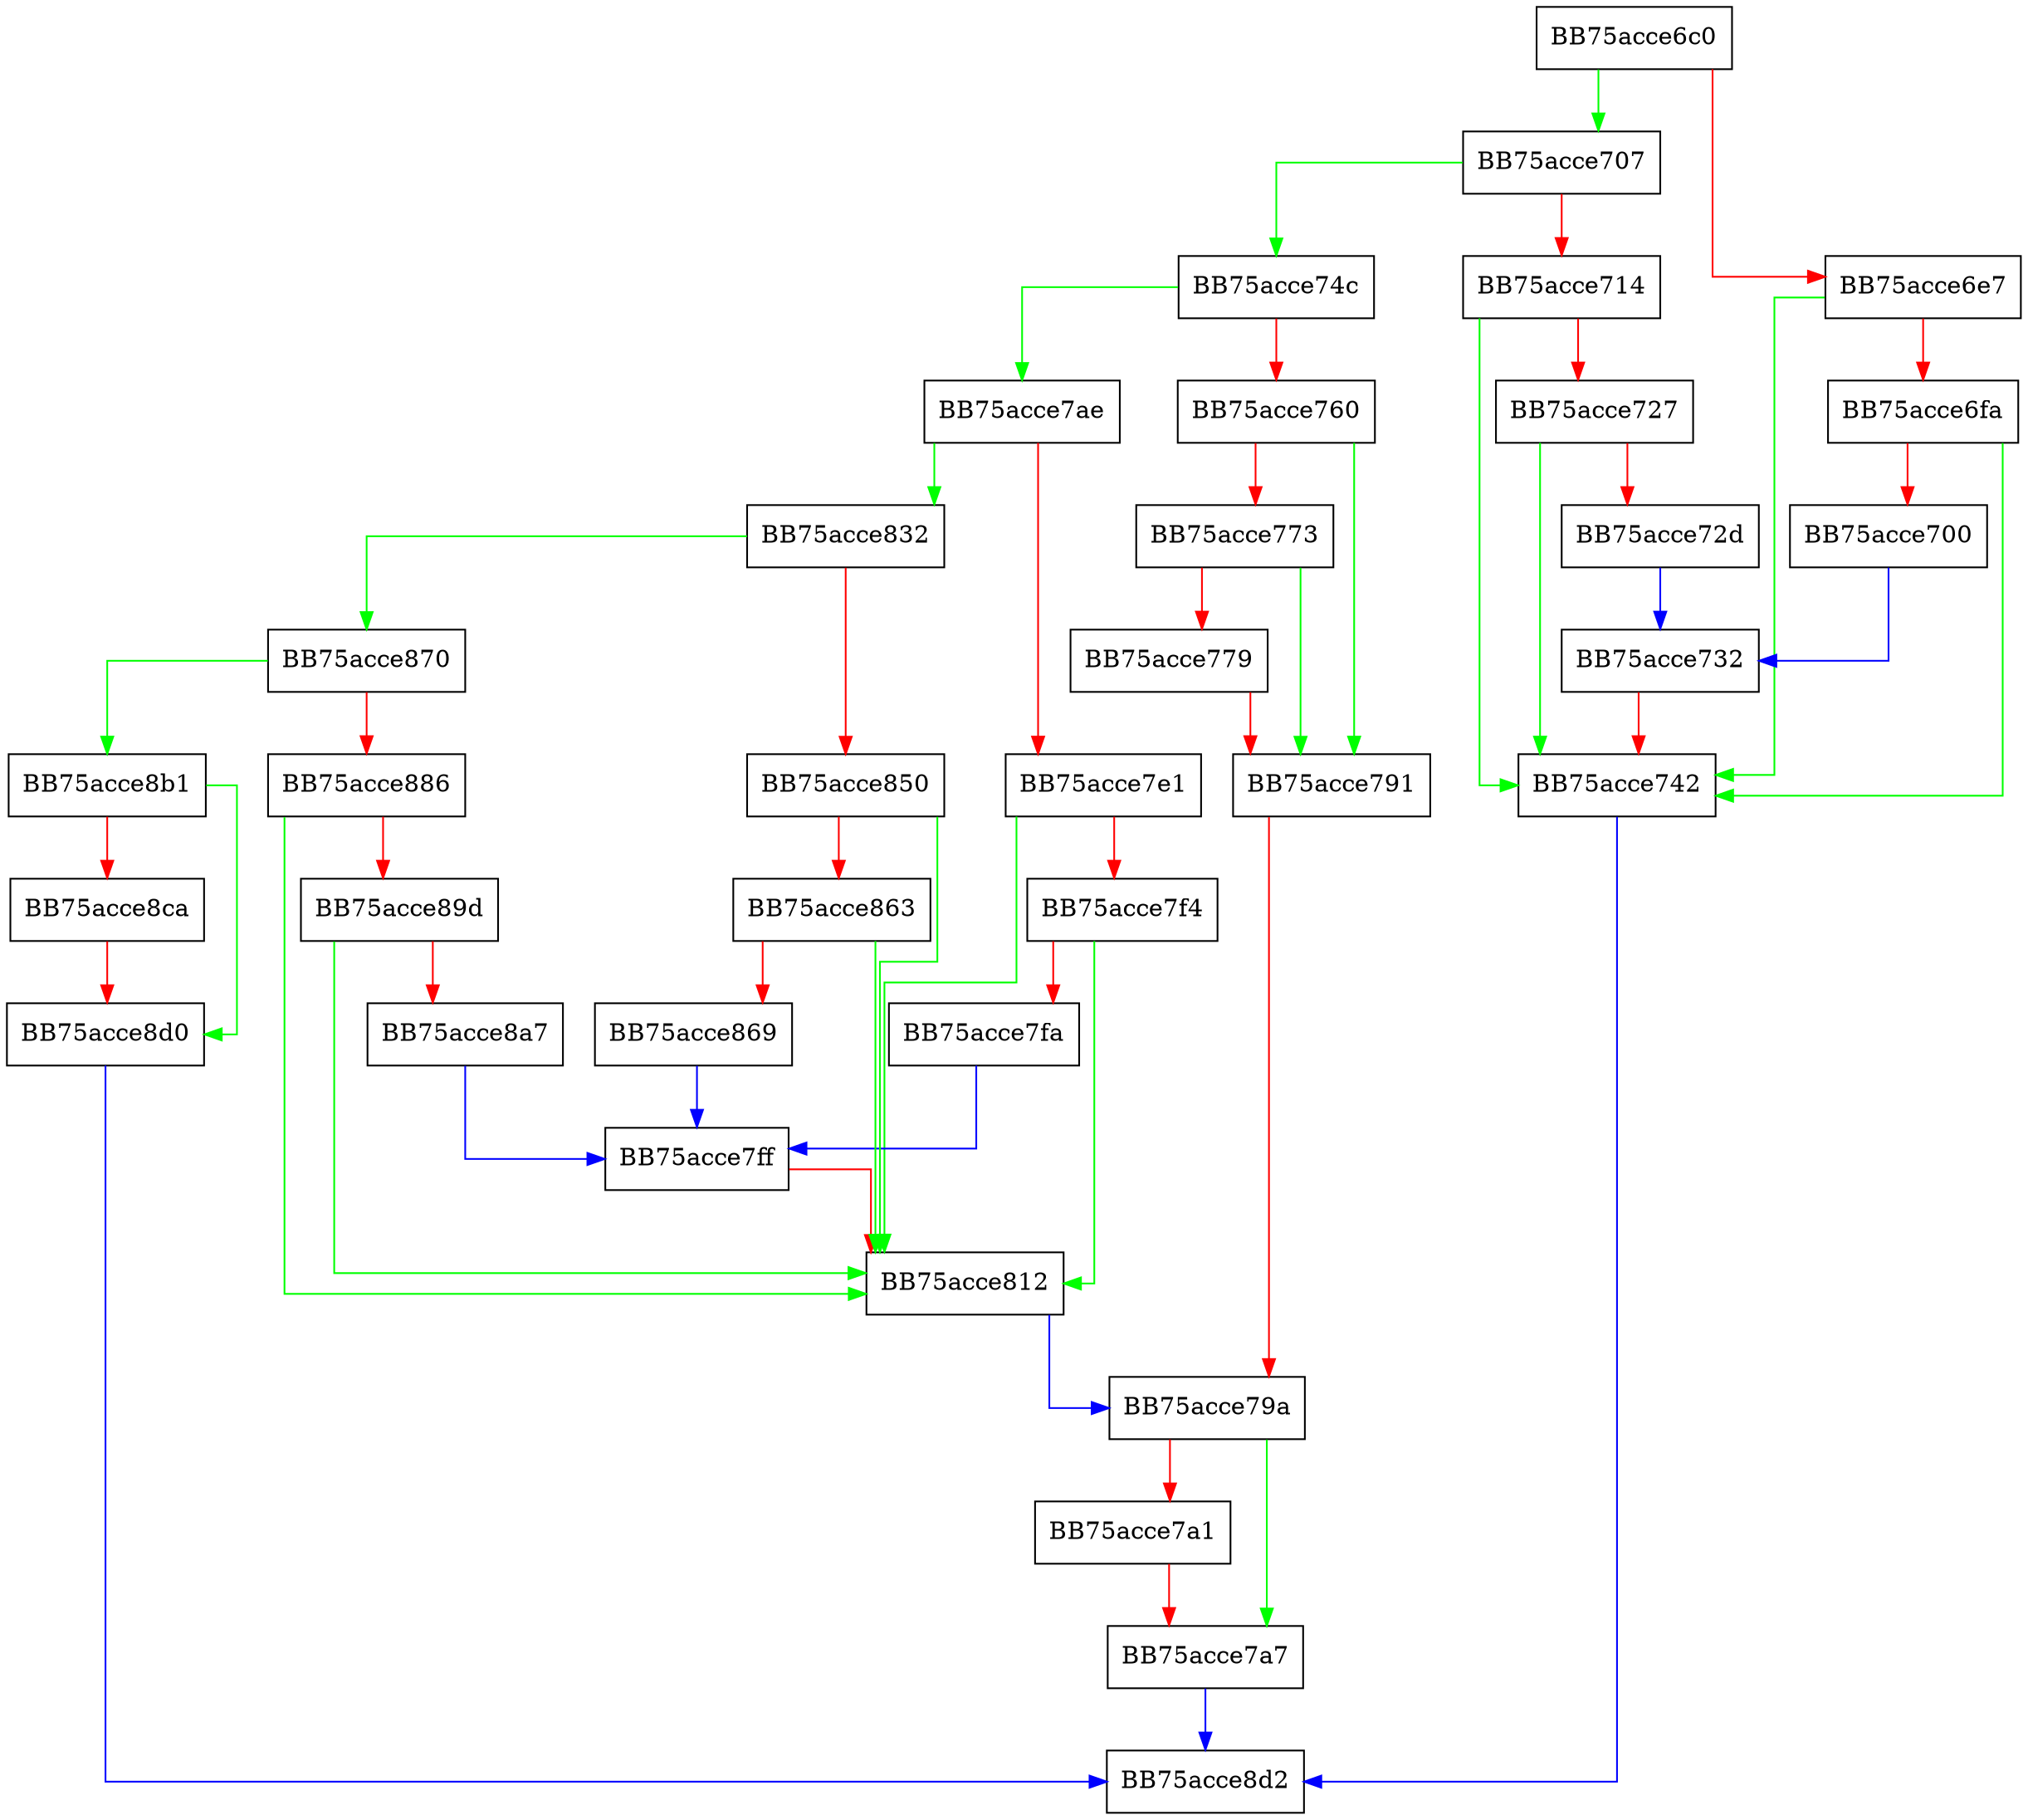 digraph Remove {
  node [shape="box"];
  graph [splines=ortho];
  BB75acce6c0 -> BB75acce707 [color="green"];
  BB75acce6c0 -> BB75acce6e7 [color="red"];
  BB75acce6e7 -> BB75acce742 [color="green"];
  BB75acce6e7 -> BB75acce6fa [color="red"];
  BB75acce6fa -> BB75acce742 [color="green"];
  BB75acce6fa -> BB75acce700 [color="red"];
  BB75acce700 -> BB75acce732 [color="blue"];
  BB75acce707 -> BB75acce74c [color="green"];
  BB75acce707 -> BB75acce714 [color="red"];
  BB75acce714 -> BB75acce742 [color="green"];
  BB75acce714 -> BB75acce727 [color="red"];
  BB75acce727 -> BB75acce742 [color="green"];
  BB75acce727 -> BB75acce72d [color="red"];
  BB75acce72d -> BB75acce732 [color="blue"];
  BB75acce732 -> BB75acce742 [color="red"];
  BB75acce742 -> BB75acce8d2 [color="blue"];
  BB75acce74c -> BB75acce7ae [color="green"];
  BB75acce74c -> BB75acce760 [color="red"];
  BB75acce760 -> BB75acce791 [color="green"];
  BB75acce760 -> BB75acce773 [color="red"];
  BB75acce773 -> BB75acce791 [color="green"];
  BB75acce773 -> BB75acce779 [color="red"];
  BB75acce779 -> BB75acce791 [color="red"];
  BB75acce791 -> BB75acce79a [color="red"];
  BB75acce79a -> BB75acce7a7 [color="green"];
  BB75acce79a -> BB75acce7a1 [color="red"];
  BB75acce7a1 -> BB75acce7a7 [color="red"];
  BB75acce7a7 -> BB75acce8d2 [color="blue"];
  BB75acce7ae -> BB75acce832 [color="green"];
  BB75acce7ae -> BB75acce7e1 [color="red"];
  BB75acce7e1 -> BB75acce812 [color="green"];
  BB75acce7e1 -> BB75acce7f4 [color="red"];
  BB75acce7f4 -> BB75acce812 [color="green"];
  BB75acce7f4 -> BB75acce7fa [color="red"];
  BB75acce7fa -> BB75acce7ff [color="blue"];
  BB75acce7ff -> BB75acce812 [color="red"];
  BB75acce812 -> BB75acce79a [color="blue"];
  BB75acce832 -> BB75acce870 [color="green"];
  BB75acce832 -> BB75acce850 [color="red"];
  BB75acce850 -> BB75acce812 [color="green"];
  BB75acce850 -> BB75acce863 [color="red"];
  BB75acce863 -> BB75acce812 [color="green"];
  BB75acce863 -> BB75acce869 [color="red"];
  BB75acce869 -> BB75acce7ff [color="blue"];
  BB75acce870 -> BB75acce8b1 [color="green"];
  BB75acce870 -> BB75acce886 [color="red"];
  BB75acce886 -> BB75acce812 [color="green"];
  BB75acce886 -> BB75acce89d [color="red"];
  BB75acce89d -> BB75acce812 [color="green"];
  BB75acce89d -> BB75acce8a7 [color="red"];
  BB75acce8a7 -> BB75acce7ff [color="blue"];
  BB75acce8b1 -> BB75acce8d0 [color="green"];
  BB75acce8b1 -> BB75acce8ca [color="red"];
  BB75acce8ca -> BB75acce8d0 [color="red"];
  BB75acce8d0 -> BB75acce8d2 [color="blue"];
}